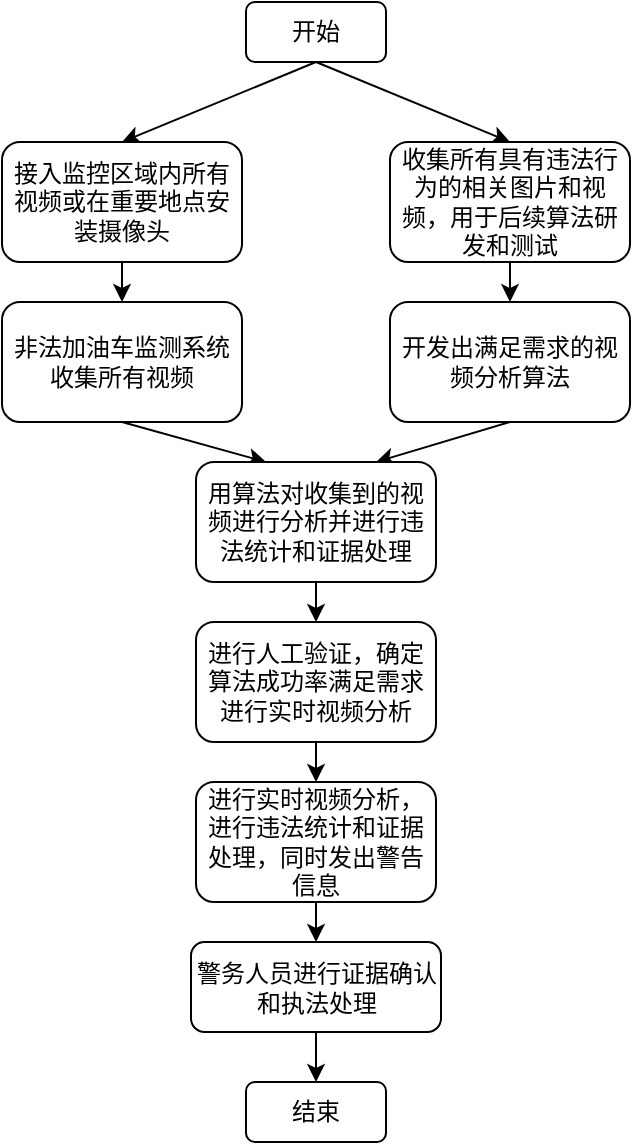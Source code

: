 <mxfile version="14.9.3" type="github">
  <diagram id="95uC0-5RRBxN5uwg9bys" name="Page-1">
    <mxGraphModel dx="786" dy="433" grid="1" gridSize="10" guides="1" tooltips="1" connect="1" arrows="1" fold="1" page="1" pageScale="1" pageWidth="827" pageHeight="1169" math="0" shadow="0">
      <root>
        <mxCell id="0" />
        <mxCell id="1" parent="0" />
        <mxCell id="xqMeAvLGvaLpMlTr5o7N-4" style="rounded=0;orthogonalLoop=1;jettySize=auto;html=1;exitX=0.5;exitY=1;exitDx=0;exitDy=0;entryX=0.5;entryY=0;entryDx=0;entryDy=0;" edge="1" parent="1" source="xqMeAvLGvaLpMlTr5o7N-1" target="xqMeAvLGvaLpMlTr5o7N-3">
          <mxGeometry relative="1" as="geometry" />
        </mxCell>
        <mxCell id="xqMeAvLGvaLpMlTr5o7N-9" style="edgeStyle=none;rounded=0;orthogonalLoop=1;jettySize=auto;html=1;exitX=0.5;exitY=1;exitDx=0;exitDy=0;entryX=0.5;entryY=0;entryDx=0;entryDy=0;" edge="1" parent="1" source="xqMeAvLGvaLpMlTr5o7N-1" target="xqMeAvLGvaLpMlTr5o7N-7">
          <mxGeometry relative="1" as="geometry" />
        </mxCell>
        <mxCell id="xqMeAvLGvaLpMlTr5o7N-1" value="开始" style="rounded=1;whiteSpace=wrap;html=1;" vertex="1" parent="1">
          <mxGeometry x="240" y="20" width="70" height="30" as="geometry" />
        </mxCell>
        <mxCell id="xqMeAvLGvaLpMlTr5o7N-2" value="结束" style="rounded=1;whiteSpace=wrap;html=1;" vertex="1" parent="1">
          <mxGeometry x="240" y="560" width="70" height="30" as="geometry" />
        </mxCell>
        <mxCell id="xqMeAvLGvaLpMlTr5o7N-6" style="edgeStyle=orthogonalEdgeStyle;rounded=0;orthogonalLoop=1;jettySize=auto;html=1;exitX=0.5;exitY=1;exitDx=0;exitDy=0;entryX=0.5;entryY=0;entryDx=0;entryDy=0;" edge="1" parent="1" source="xqMeAvLGvaLpMlTr5o7N-3" target="xqMeAvLGvaLpMlTr5o7N-5">
          <mxGeometry relative="1" as="geometry" />
        </mxCell>
        <mxCell id="xqMeAvLGvaLpMlTr5o7N-3" value="接入监控区域内所有视频或在重要地点安装摄像头" style="rounded=1;whiteSpace=wrap;html=1;" vertex="1" parent="1">
          <mxGeometry x="118" y="90" width="120" height="60" as="geometry" />
        </mxCell>
        <mxCell id="xqMeAvLGvaLpMlTr5o7N-12" style="edgeStyle=none;rounded=0;orthogonalLoop=1;jettySize=auto;html=1;exitX=0.5;exitY=1;exitDx=0;exitDy=0;entryX=0.292;entryY=0;entryDx=0;entryDy=0;entryPerimeter=0;" edge="1" parent="1" source="xqMeAvLGvaLpMlTr5o7N-5" target="xqMeAvLGvaLpMlTr5o7N-11">
          <mxGeometry relative="1" as="geometry">
            <mxPoint x="216.8" y="250" as="targetPoint" />
          </mxGeometry>
        </mxCell>
        <mxCell id="xqMeAvLGvaLpMlTr5o7N-5" value="非法加油车监测系统收集所有视频" style="rounded=1;whiteSpace=wrap;html=1;" vertex="1" parent="1">
          <mxGeometry x="118" y="170" width="120" height="60" as="geometry" />
        </mxCell>
        <mxCell id="xqMeAvLGvaLpMlTr5o7N-10" style="edgeStyle=none;rounded=0;orthogonalLoop=1;jettySize=auto;html=1;exitX=0.5;exitY=1;exitDx=0;exitDy=0;entryX=0.5;entryY=0;entryDx=0;entryDy=0;" edge="1" parent="1" source="xqMeAvLGvaLpMlTr5o7N-7" target="xqMeAvLGvaLpMlTr5o7N-8">
          <mxGeometry relative="1" as="geometry" />
        </mxCell>
        <mxCell id="xqMeAvLGvaLpMlTr5o7N-7" value="收集所有具有违法行为的相关图片和视频，用于后续算法研发和测试" style="rounded=1;whiteSpace=wrap;html=1;" vertex="1" parent="1">
          <mxGeometry x="312" y="90" width="120" height="60" as="geometry" />
        </mxCell>
        <mxCell id="xqMeAvLGvaLpMlTr5o7N-13" style="edgeStyle=none;rounded=0;orthogonalLoop=1;jettySize=auto;html=1;exitX=0.5;exitY=1;exitDx=0;exitDy=0;entryX=0.75;entryY=0;entryDx=0;entryDy=0;" edge="1" parent="1" source="xqMeAvLGvaLpMlTr5o7N-8" target="xqMeAvLGvaLpMlTr5o7N-11">
          <mxGeometry relative="1" as="geometry">
            <mxPoint x="296" y="251.02" as="targetPoint" />
          </mxGeometry>
        </mxCell>
        <mxCell id="xqMeAvLGvaLpMlTr5o7N-8" value="开发出满足需求的视频分析算法" style="rounded=1;whiteSpace=wrap;html=1;" vertex="1" parent="1">
          <mxGeometry x="312" y="170" width="120" height="60" as="geometry" />
        </mxCell>
        <mxCell id="xqMeAvLGvaLpMlTr5o7N-15" style="edgeStyle=none;rounded=0;orthogonalLoop=1;jettySize=auto;html=1;exitX=0.5;exitY=1;exitDx=0;exitDy=0;entryX=0.5;entryY=0;entryDx=0;entryDy=0;" edge="1" parent="1" source="xqMeAvLGvaLpMlTr5o7N-11" target="xqMeAvLGvaLpMlTr5o7N-14">
          <mxGeometry relative="1" as="geometry" />
        </mxCell>
        <mxCell id="xqMeAvLGvaLpMlTr5o7N-11" value="用算法对收集到的视频进行分析并进行违法统计和证据处理" style="rounded=1;whiteSpace=wrap;html=1;" vertex="1" parent="1">
          <mxGeometry x="215" y="250" width="120" height="60" as="geometry" />
        </mxCell>
        <mxCell id="xqMeAvLGvaLpMlTr5o7N-18" style="edgeStyle=none;rounded=0;orthogonalLoop=1;jettySize=auto;html=1;exitX=0.5;exitY=1;exitDx=0;exitDy=0;entryX=0.5;entryY=0;entryDx=0;entryDy=0;" edge="1" parent="1" source="xqMeAvLGvaLpMlTr5o7N-14" target="xqMeAvLGvaLpMlTr5o7N-17">
          <mxGeometry relative="1" as="geometry" />
        </mxCell>
        <mxCell id="xqMeAvLGvaLpMlTr5o7N-14" value="进行人工验证，确定算法成功率满足需求进行实时视频分析" style="rounded=1;whiteSpace=wrap;html=1;" vertex="1" parent="1">
          <mxGeometry x="215" y="330" width="120" height="60" as="geometry" />
        </mxCell>
        <mxCell id="xqMeAvLGvaLpMlTr5o7N-20" style="edgeStyle=none;rounded=0;orthogonalLoop=1;jettySize=auto;html=1;exitX=0.5;exitY=1;exitDx=0;exitDy=0;entryX=0.5;entryY=0;entryDx=0;entryDy=0;" edge="1" parent="1" source="xqMeAvLGvaLpMlTr5o7N-17" target="xqMeAvLGvaLpMlTr5o7N-19">
          <mxGeometry relative="1" as="geometry" />
        </mxCell>
        <mxCell id="xqMeAvLGvaLpMlTr5o7N-17" value="进行实时视频分析，进行违法统计和证据处理，同时发出警告信息" style="rounded=1;whiteSpace=wrap;html=1;" vertex="1" parent="1">
          <mxGeometry x="215" y="410" width="120" height="60" as="geometry" />
        </mxCell>
        <mxCell id="xqMeAvLGvaLpMlTr5o7N-21" style="edgeStyle=none;rounded=0;orthogonalLoop=1;jettySize=auto;html=1;exitX=0.5;exitY=1;exitDx=0;exitDy=0;entryX=0.5;entryY=0;entryDx=0;entryDy=0;" edge="1" parent="1" source="xqMeAvLGvaLpMlTr5o7N-19" target="xqMeAvLGvaLpMlTr5o7N-2">
          <mxGeometry relative="1" as="geometry" />
        </mxCell>
        <mxCell id="xqMeAvLGvaLpMlTr5o7N-19" value="警务人员进行证据确认和执法处理" style="rounded=1;whiteSpace=wrap;html=1;" vertex="1" parent="1">
          <mxGeometry x="212.5" y="490" width="125" height="45" as="geometry" />
        </mxCell>
      </root>
    </mxGraphModel>
  </diagram>
</mxfile>
